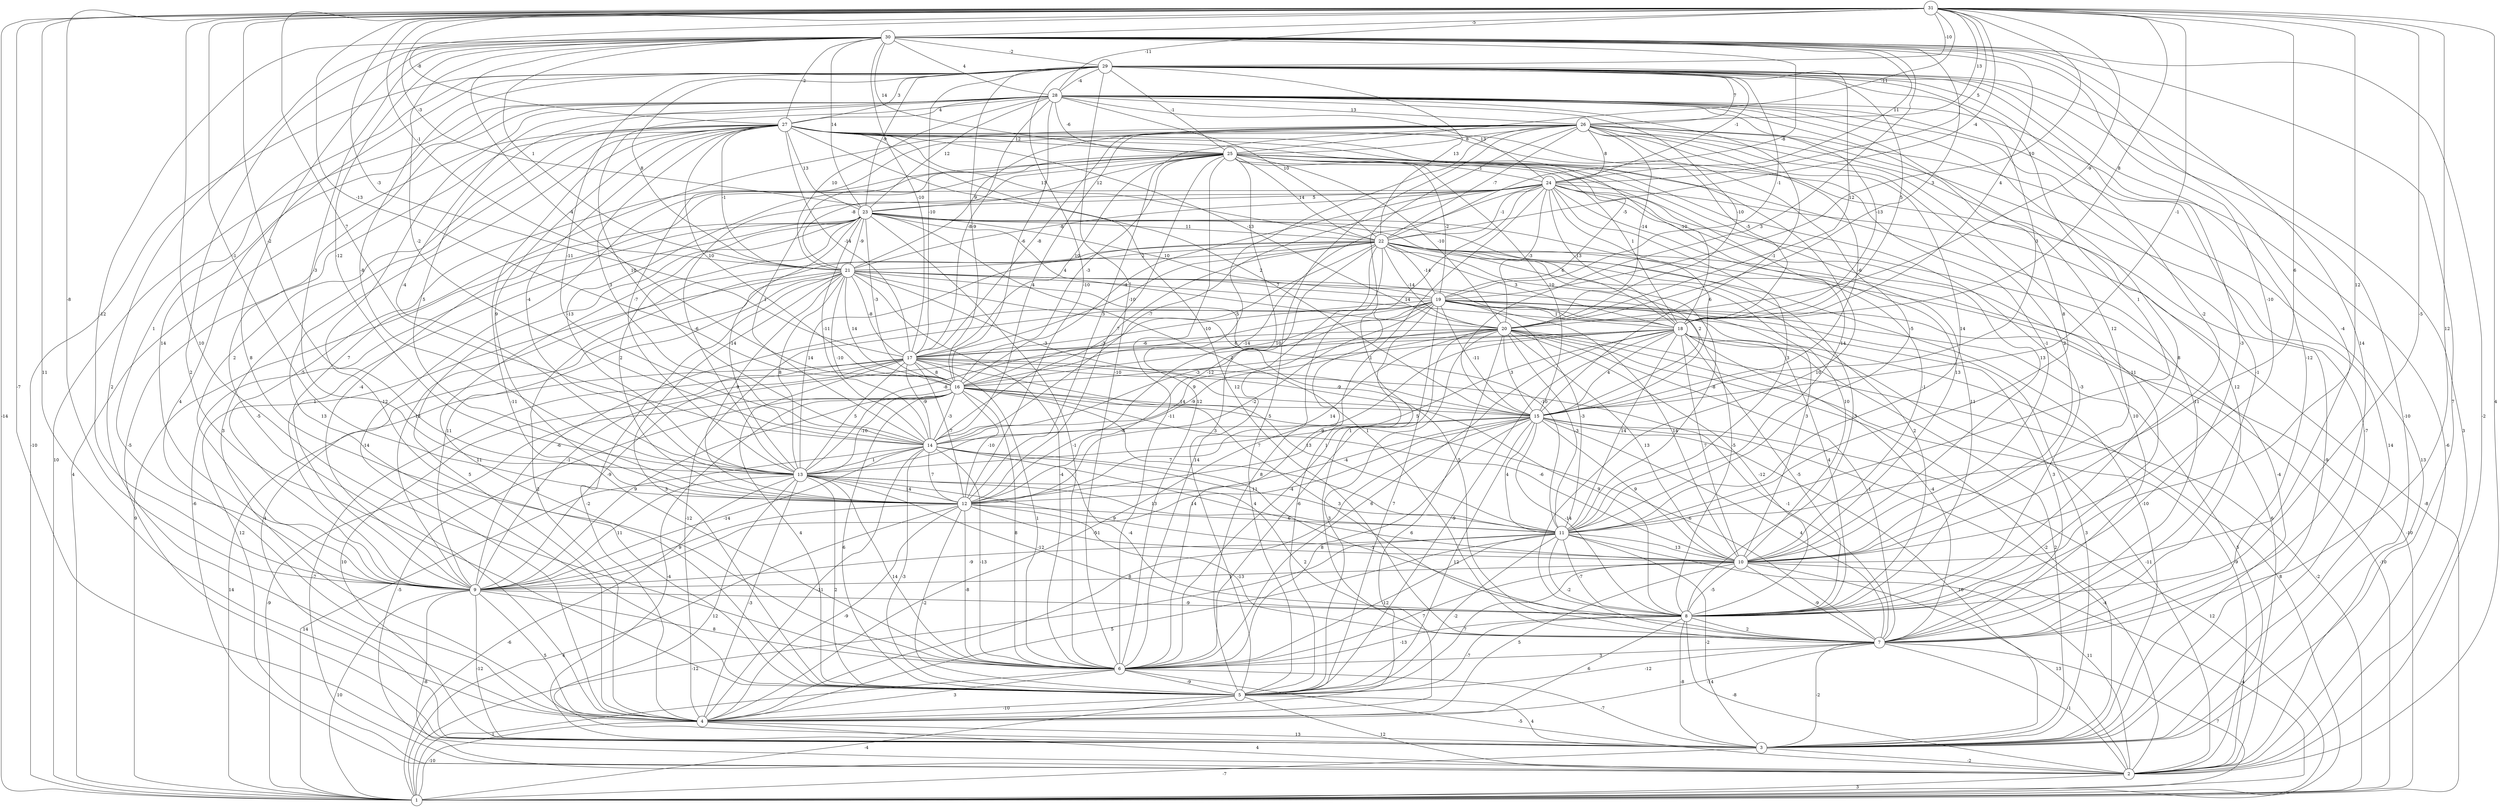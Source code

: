 graph { 
	 fontname="Helvetica,Arial,sans-serif" 
	 node [shape = circle]; 
	 31 -- 1 [label = "-14"];
	 31 -- 2 [label = "4"];
	 31 -- 3 [label = "-7"];
	 31 -- 4 [label = "11"];
	 31 -- 6 [label = "10"];
	 31 -- 7 [label = "12"];
	 31 -- 8 [label = "-5"];
	 31 -- 9 [label = "-8"];
	 31 -- 10 [label = "12"];
	 31 -- 11 [label = "6"];
	 31 -- 12 [label = "-1"];
	 31 -- 13 [label = "-2"];
	 31 -- 14 [label = "7"];
	 31 -- 15 [label = "-1"];
	 31 -- 16 [label = "-13"];
	 31 -- 17 [label = "-3"];
	 31 -- 18 [label = "8"];
	 31 -- 19 [label = "10"];
	 31 -- 20 [label = "-9"];
	 31 -- 21 [label = "-1"];
	 31 -- 22 [label = "-4"];
	 31 -- 23 [label = "-3"];
	 31 -- 24 [label = "5"];
	 31 -- 25 [label = "-11"];
	 31 -- 26 [label = "13"];
	 31 -- 27 [label = "-8"];
	 31 -- 28 [label = "-11"];
	 31 -- 29 [label = "-10"];
	 31 -- 30 [label = "-5"];
	 30 -- 2 [label = "-2"];
	 30 -- 3 [label = "7"];
	 30 -- 4 [label = "2"];
	 30 -- 5 [label = "2"];
	 30 -- 6 [label = "8"];
	 30 -- 7 [label = "14"];
	 30 -- 8 [label = "-4"];
	 30 -- 9 [label = "-12"];
	 30 -- 10 [label = "-10"];
	 30 -- 12 [label = "-3"];
	 30 -- 13 [label = "-12"];
	 30 -- 14 [label = "-2"];
	 30 -- 15 [label = "3"];
	 30 -- 16 [label = "-4"];
	 30 -- 17 [label = "-10"];
	 30 -- 18 [label = "4"];
	 30 -- 20 [label = "3"];
	 30 -- 21 [label = "1"];
	 30 -- 22 [label = "-8"];
	 30 -- 23 [label = "14"];
	 30 -- 24 [label = "11"];
	 30 -- 25 [label = "14"];
	 30 -- 27 [label = "-2"];
	 30 -- 28 [label = "4"];
	 30 -- 29 [label = "-2"];
	 29 -- 1 [label = "-10"];
	 29 -- 2 [label = "3"];
	 29 -- 3 [label = "-10"];
	 29 -- 4 [label = "4"];
	 29 -- 6 [label = "-10"];
	 29 -- 7 [label = "-12"];
	 29 -- 8 [label = "-3"];
	 29 -- 9 [label = "1"];
	 29 -- 10 [label = "-2"];
	 29 -- 11 [label = "1"];
	 29 -- 12 [label = "-10"];
	 29 -- 13 [label = "-8"];
	 29 -- 14 [label = "-11"];
	 29 -- 15 [label = "3"];
	 29 -- 16 [label = "-9"];
	 29 -- 17 [label = "-10"];
	 29 -- 18 [label = "5"];
	 29 -- 19 [label = "-1"];
	 29 -- 20 [label = "12"];
	 29 -- 21 [label = "8"];
	 29 -- 22 [label = "13"];
	 29 -- 23 [label = "-9"];
	 29 -- 24 [label = "-1"];
	 29 -- 25 [label = "-1"];
	 29 -- 26 [label = "7"];
	 29 -- 27 [label = "3"];
	 29 -- 28 [label = "-4"];
	 28 -- 1 [label = "10"];
	 28 -- 2 [label = "-6"];
	 28 -- 3 [label = "-7"];
	 28 -- 4 [label = "-5"];
	 28 -- 5 [label = "-12"];
	 28 -- 7 [label = "-1"];
	 28 -- 8 [label = "8"];
	 28 -- 9 [label = "14"];
	 28 -- 10 [label = "12"];
	 28 -- 11 [label = "8"];
	 28 -- 12 [label = "5"];
	 28 -- 13 [label = "-4"];
	 28 -- 14 [label = "10"];
	 28 -- 15 [label = "-1"];
	 28 -- 16 [label = "-6"];
	 28 -- 17 [label = "-8"];
	 28 -- 18 [label = "-13"];
	 28 -- 20 [label = "-10"];
	 28 -- 21 [label = "10"];
	 28 -- 22 [label = "10"];
	 28 -- 23 [label = "12"];
	 28 -- 24 [label = "13"];
	 28 -- 25 [label = "-6"];
	 28 -- 26 [label = "13"];
	 28 -- 27 [label = "4"];
	 27 -- 1 [label = "4"];
	 27 -- 3 [label = "-5"];
	 27 -- 4 [label = "3"];
	 27 -- 5 [label = "13"];
	 27 -- 6 [label = "-11"];
	 27 -- 7 [label = "12"];
	 27 -- 8 [label = "10"];
	 27 -- 9 [label = "2"];
	 27 -- 10 [label = "-1"];
	 27 -- 11 [label = "-5"];
	 27 -- 12 [label = "9"];
	 27 -- 13 [label = "-4"];
	 27 -- 14 [label = "3"];
	 27 -- 15 [label = "2"];
	 27 -- 16 [label = "10"];
	 27 -- 17 [label = "-14"];
	 27 -- 18 [label = "-10"];
	 27 -- 19 [label = "-5"];
	 27 -- 20 [label = "-13"];
	 27 -- 21 [label = "-1"];
	 27 -- 22 [label = "13"];
	 27 -- 23 [label = "13"];
	 27 -- 25 [label = "12"];
	 26 -- 2 [label = "13"];
	 26 -- 3 [label = "14"];
	 26 -- 4 [label = "1"];
	 26 -- 5 [label = "5"];
	 26 -- 6 [label = "12"];
	 26 -- 7 [label = "12"];
	 26 -- 8 [label = "11"];
	 26 -- 9 [label = "7"];
	 26 -- 10 [label = "2"];
	 26 -- 11 [label = "14"];
	 26 -- 12 [label = "3"];
	 26 -- 13 [label = "-7"];
	 26 -- 14 [label = "4"];
	 26 -- 15 [label = "-6"];
	 26 -- 17 [label = "-8"];
	 26 -- 18 [label = "-5"];
	 26 -- 20 [label = "-14"];
	 26 -- 21 [label = "9"];
	 26 -- 22 [label = "-7"];
	 26 -- 24 [label = "8"];
	 26 -- 25 [label = "8"];
	 25 -- 3 [label = "-9"];
	 25 -- 4 [label = "-14"];
	 25 -- 5 [label = "3"];
	 25 -- 6 [label = "-11"];
	 25 -- 7 [label = "11"];
	 25 -- 8 [label = "-3"];
	 25 -- 9 [label = "-5"];
	 25 -- 10 [label = "13"];
	 25 -- 11 [label = "14"];
	 25 -- 12 [label = "7"];
	 25 -- 13 [label = "-13"];
	 25 -- 14 [label = "1"];
	 25 -- 15 [label = "10"];
	 25 -- 16 [label = "-3"];
	 25 -- 17 [label = "10"];
	 25 -- 18 [label = "1"];
	 25 -- 19 [label = "-2"];
	 25 -- 20 [label = "-10"];
	 25 -- 21 [label = "-8"];
	 25 -- 22 [label = "14"];
	 25 -- 23 [label = "12"];
	 25 -- 24 [label = "-1"];
	 24 -- 1 [label = "-8"];
	 24 -- 3 [label = "-4"];
	 24 -- 5 [label = "1"];
	 24 -- 6 [label = "9"];
	 24 -- 7 [label = "10"];
	 24 -- 8 [label = "11"];
	 24 -- 9 [label = "-4"];
	 24 -- 10 [label = "13"];
	 24 -- 11 [label = "3"];
	 24 -- 12 [label = "-14"];
	 24 -- 13 [label = "-6"];
	 24 -- 14 [label = "-7"];
	 24 -- 15 [label = "6"];
	 24 -- 16 [label = "-4"];
	 24 -- 18 [label = "13"];
	 24 -- 20 [label = "-3"];
	 24 -- 21 [label = "-8"];
	 24 -- 22 [label = "-1"];
	 24 -- 23 [label = "5"];
	 23 -- 1 [label = "9"];
	 23 -- 2 [label = "-6"];
	 23 -- 4 [label = "5"];
	 23 -- 5 [label = "11"];
	 23 -- 6 [label = "-1"];
	 23 -- 7 [label = "1"];
	 23 -- 8 [label = "-3"];
	 23 -- 9 [label = "1"];
	 23 -- 10 [label = "-1"];
	 23 -- 12 [label = "2"];
	 23 -- 13 [label = "-14"];
	 23 -- 14 [label = "-11"];
	 23 -- 16 [label = "-3"];
	 23 -- 18 [label = "6"];
	 23 -- 19 [label = "10"];
	 23 -- 20 [label = "4"];
	 23 -- 21 [label = "-9"];
	 23 -- 22 [label = "11"];
	 22 -- 1 [label = "-10"];
	 22 -- 2 [label = "6"];
	 22 -- 3 [label = "-10"];
	 22 -- 4 [label = "2"];
	 22 -- 5 [label = "8"];
	 22 -- 6 [label = "14"];
	 22 -- 8 [label = "2"];
	 22 -- 9 [label = "-13"];
	 22 -- 10 [label = "10"];
	 22 -- 11 [label = "-8"];
	 22 -- 12 [label = "-12"];
	 22 -- 13 [label = "14"];
	 22 -- 14 [label = "-3"];
	 22 -- 15 [label = "2"];
	 22 -- 16 [label = "-5"];
	 22 -- 17 [label = "-10"];
	 22 -- 18 [label = "3"];
	 22 -- 19 [label = "-14"];
	 22 -- 20 [label = "-14"];
	 22 -- 21 [label = "2"];
	 21 -- 2 [label = "12"];
	 21 -- 3 [label = "4"];
	 21 -- 4 [label = "-2"];
	 21 -- 5 [label = "3"];
	 21 -- 6 [label = "-4"];
	 21 -- 7 [label = "5"];
	 21 -- 8 [label = "-5"];
	 21 -- 9 [label = "11"];
	 21 -- 10 [label = "3"];
	 21 -- 11 [label = "-10"];
	 21 -- 12 [label = "9"];
	 21 -- 13 [label = "8"];
	 21 -- 14 [label = "-10"];
	 21 -- 15 [label = "-3"];
	 21 -- 16 [label = "14"];
	 21 -- 17 [label = "-8"];
	 21 -- 18 [label = "14"];
	 21 -- 19 [label = "7"];
	 20 -- 1 [label = "-2"];
	 20 -- 2 [label = "-9"];
	 20 -- 3 [label = "-2"];
	 20 -- 4 [label = "6"];
	 20 -- 5 [label = "3"];
	 20 -- 6 [label = "-6"];
	 20 -- 7 [label = "-1"];
	 20 -- 8 [label = "-12"];
	 20 -- 10 [label = "13"];
	 20 -- 11 [label = "-3"];
	 20 -- 12 [label = "14"];
	 20 -- 13 [label = "-9"];
	 20 -- 14 [label = "9"];
	 20 -- 15 [label = "3"];
	 20 -- 16 [label = "2"];
	 20 -- 17 [label = "-6"];
	 19 -- 1 [label = "-10"];
	 19 -- 2 [label = "5"];
	 19 -- 3 [label = "3"];
	 19 -- 4 [label = "-12"];
	 19 -- 5 [label = "7"];
	 19 -- 6 [label = "-4"];
	 19 -- 7 [label = "3"];
	 19 -- 8 [label = "4"];
	 19 -- 9 [label = "-6"];
	 19 -- 10 [label = "14"];
	 19 -- 11 [label = "-3"];
	 19 -- 12 [label = "-2"];
	 19 -- 13 [label = "-8"];
	 19 -- 14 [label = "-3"];
	 19 -- 15 [label = "-11"];
	 19 -- 16 [label = "10"];
	 19 -- 17 [label = "-10"];
	 19 -- 18 [label = "1"];
	 18 -- 1 [label = "8"];
	 18 -- 2 [label = "-11"];
	 18 -- 3 [label = "2"];
	 18 -- 4 [label = "-5"];
	 18 -- 5 [label = "-9"];
	 18 -- 6 [label = "6"];
	 18 -- 7 [label = "-4"];
	 18 -- 8 [label = "-5"];
	 18 -- 9 [label = "-1"];
	 18 -- 10 [label = "7"];
	 18 -- 11 [label = "14"];
	 18 -- 12 [label = "5"];
	 18 -- 15 [label = "4"];
	 18 -- 16 [label = "1"];
	 18 -- 17 [label = "6"];
	 17 -- 1 [label = "14"];
	 17 -- 2 [label = "-7"];
	 17 -- 3 [label = "10"];
	 17 -- 5 [label = "4"];
	 17 -- 6 [label = "1"];
	 17 -- 7 [label = "-1"];
	 17 -- 8 [label = "9"];
	 17 -- 9 [label = "-9"];
	 17 -- 11 [label = "13"];
	 17 -- 12 [label = "-7"];
	 17 -- 13 [label = "5"];
	 17 -- 14 [label = "-9"];
	 17 -- 15 [label = "-9"];
	 17 -- 16 [label = "8"];
	 16 -- 1 [label = "-9"];
	 16 -- 2 [label = "-5"];
	 16 -- 3 [label = "-4"];
	 16 -- 5 [label = "6"];
	 16 -- 6 [label = "8"];
	 16 -- 7 [label = "-6"];
	 16 -- 8 [label = "3"];
	 16 -- 9 [label = "9"];
	 16 -- 10 [label = "-6"];
	 16 -- 11 [label = "7"];
	 16 -- 12 [label = "-10"];
	 16 -- 13 [label = "-10"];
	 16 -- 14 [label = "-3"];
	 16 -- 15 [label = "14"];
	 15 -- 1 [label = "12"];
	 15 -- 2 [label = "-4"];
	 15 -- 3 [label = "10"];
	 15 -- 4 [label = "8"];
	 15 -- 5 [label = "12"];
	 15 -- 6 [label = "8"];
	 15 -- 7 [label = "4"];
	 15 -- 8 [label = "-14"];
	 15 -- 9 [label = "14"];
	 15 -- 10 [label = "9"];
	 15 -- 11 [label = "4"];
	 15 -- 12 [label = "-4"];
	 15 -- 13 [label = "7"];
	 15 -- 14 [label = "-8"];
	 14 -- 1 [label = "14"];
	 14 -- 4 [label = "-11"];
	 14 -- 5 [label = "-3"];
	 14 -- 6 [label = "-13"];
	 14 -- 7 [label = "-1"];
	 14 -- 8 [label = "-4"];
	 14 -- 9 [label = "-14"];
	 14 -- 10 [label = "4"];
	 14 -- 11 [label = "11"];
	 14 -- 12 [label = "7"];
	 14 -- 13 [label = "1"];
	 13 -- 1 [label = "-6"];
	 13 -- 3 [label = "12"];
	 13 -- 4 [label = "-3"];
	 13 -- 5 [label = "2"];
	 13 -- 6 [label = "14"];
	 13 -- 7 [label = "2"];
	 13 -- 8 [label = "-12"];
	 13 -- 9 [label = "11"];
	 13 -- 10 [label = "9"];
	 13 -- 11 [label = "13"];
	 13 -- 12 [label = "14"];
	 12 -- 1 [label = "4"];
	 12 -- 4 [label = "-9"];
	 12 -- 5 [label = "-2"];
	 12 -- 6 [label = "-8"];
	 12 -- 7 [label = "-13"];
	 12 -- 9 [label = "9"];
	 12 -- 10 [label = "-1"];
	 12 -- 11 [label = "6"];
	 11 -- 1 [label = "-12"];
	 11 -- 2 [label = "11"];
	 11 -- 3 [label = "-2"];
	 11 -- 4 [label = "5"];
	 11 -- 5 [label = "-2"];
	 11 -- 6 [label = "-12"];
	 11 -- 7 [label = "-2"];
	 11 -- 8 [label = "-7"];
	 11 -- 9 [label = "-9"];
	 11 -- 10 [label = "13"];
	 10 -- 1 [label = "-4"];
	 10 -- 2 [label = "13"];
	 10 -- 4 [label = "5"];
	 10 -- 5 [label = "7"];
	 10 -- 6 [label = "7"];
	 10 -- 7 [label = "-9"];
	 10 -- 8 [label = "-5"];
	 10 -- 9 [label = "1"];
	 9 -- 1 [label = "10"];
	 9 -- 2 [label = "-8"];
	 9 -- 3 [label = "-12"];
	 9 -- 4 [label = "5"];
	 9 -- 6 [label = "8"];
	 9 -- 8 [label = "-9"];
	 8 -- 2 [label = "-8"];
	 8 -- 3 [label = "-8"];
	 8 -- 4 [label = "6"];
	 8 -- 5 [label = "-7"];
	 8 -- 6 [label = "-13"];
	 8 -- 7 [label = "2"];
	 7 -- 1 [label = "7"];
	 7 -- 2 [label = "-1"];
	 7 -- 3 [label = "-2"];
	 7 -- 4 [label = "-14"];
	 7 -- 5 [label = "-12"];
	 7 -- 6 [label = "3"];
	 6 -- 1 [label = "1"];
	 6 -- 2 [label = "-5"];
	 6 -- 3 [label = "-7"];
	 6 -- 4 [label = "3"];
	 6 -- 5 [label = "-9"];
	 5 -- 1 [label = "-4"];
	 5 -- 2 [label = "12"];
	 5 -- 3 [label = "4"];
	 5 -- 4 [label = "-10"];
	 4 -- 1 [label = "-10"];
	 4 -- 2 [label = "4"];
	 4 -- 3 [label = "13"];
	 3 -- 1 [label = "-7"];
	 3 -- 2 [label = "-2"];
	 2 -- 1 [label = "3"];
	 1;
	 2;
	 3;
	 4;
	 5;
	 6;
	 7;
	 8;
	 9;
	 10;
	 11;
	 12;
	 13;
	 14;
	 15;
	 16;
	 17;
	 18;
	 19;
	 20;
	 21;
	 22;
	 23;
	 24;
	 25;
	 26;
	 27;
	 28;
	 29;
	 30;
	 31;
}
